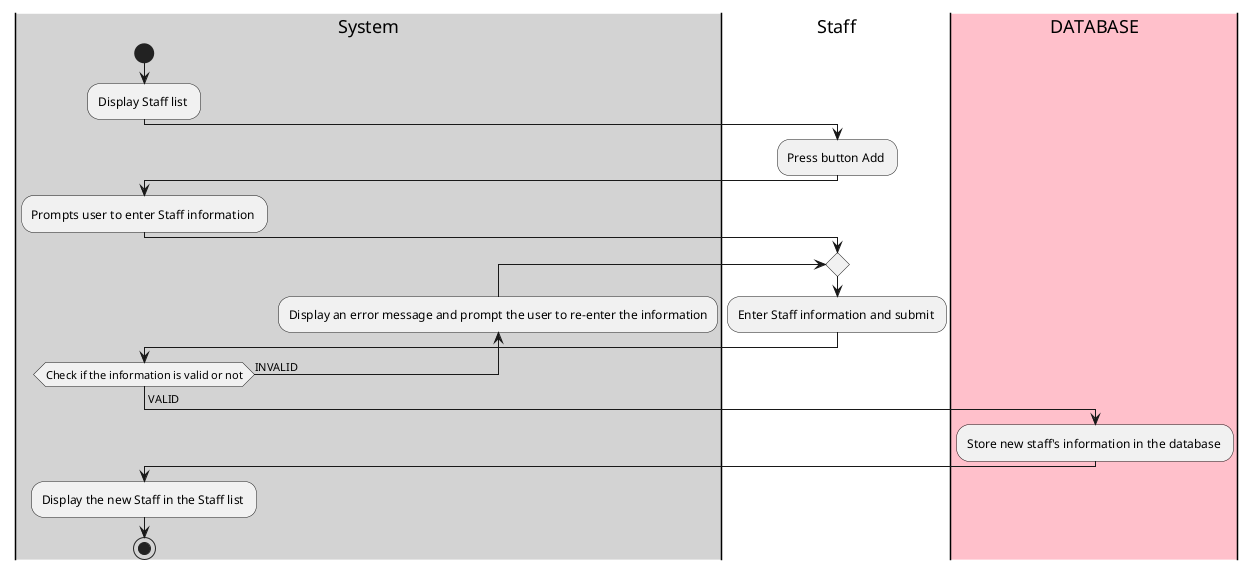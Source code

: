 @startuml

|#lightgray|System|
start
:Display Staff list ;
|#White|Staff|
:Press button Add ;
|#lightgray|System|
:Prompts user to enter Staff information ;
|#White|Staff|
repeat
  :Enter Staff information and submit ;
  |#lightgray|System|
backward:Display an error message and prompt the user to re-enter the information;
repeat while (Check if the information is valid or not) is (INVALID)
-> VALID;
|#pink|DATABASE|
:Store new staff's information in the database ; 
|#lightgray|System|
:Display the new Staff in the Staff list ;
stop

@enduml
